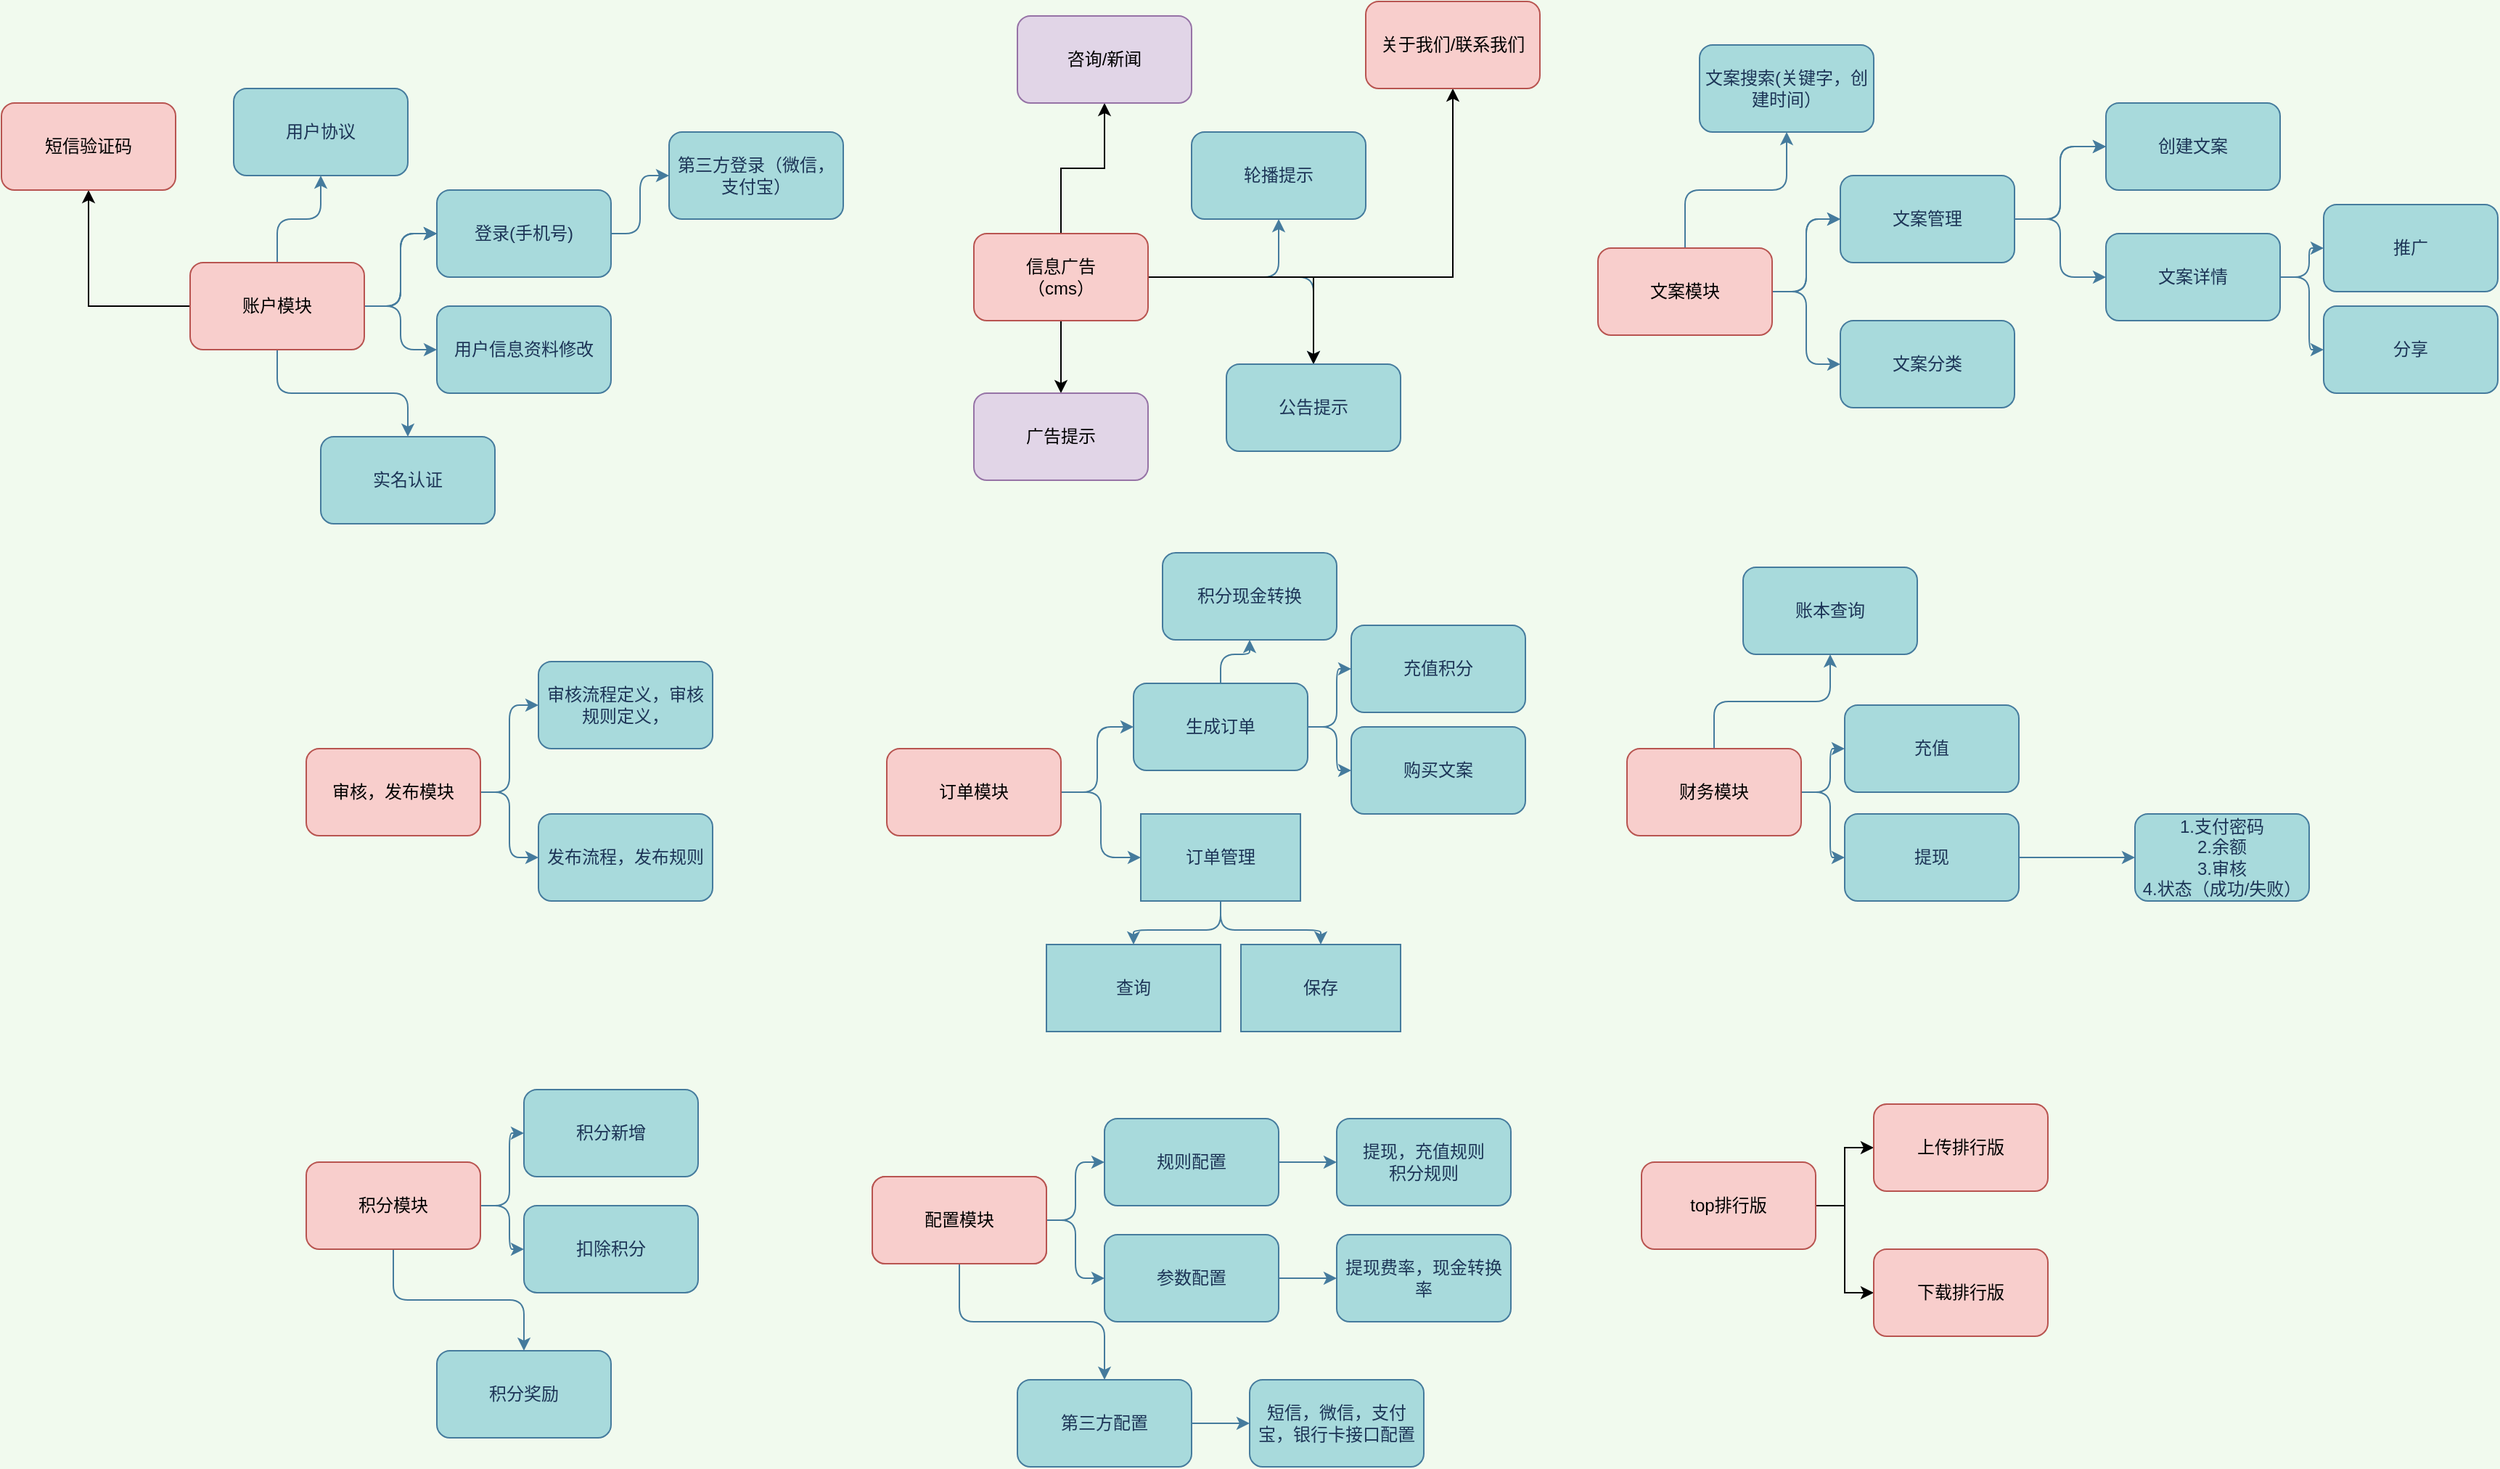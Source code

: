 <mxfile version="14.5.0" type="github" pages="2">
  <diagram id="FW4lII9sdUF_YkFN8aO7" name="Page-1">
    <mxGraphModel dx="2866" dy="1137" grid="1" gridSize="10" guides="1" tooltips="1" connect="1" arrows="1" fold="1" page="1" pageScale="1" pageWidth="827" pageHeight="1169" background="#F1FAEE" math="0" shadow="0">
      <root>
        <mxCell id="0" />
        <mxCell id="1" parent="0" />
        <mxCell id="DHZrgceb-NQtT_5Yl5VS-36" value="" style="edgeStyle=orthogonalEdgeStyle;curved=0;rounded=1;sketch=0;orthogonalLoop=1;jettySize=auto;html=1;strokeColor=#457B9D;fillColor=#A8DADC;fontColor=#1D3557;" parent="1" source="DHZrgceb-NQtT_5Yl5VS-2" target="DHZrgceb-NQtT_5Yl5VS-35" edge="1">
          <mxGeometry relative="1" as="geometry" />
        </mxCell>
        <mxCell id="DHZrgceb-NQtT_5Yl5VS-37" value="" style="edgeStyle=orthogonalEdgeStyle;curved=0;rounded=1;sketch=0;orthogonalLoop=1;jettySize=auto;html=1;strokeColor=#457B9D;fillColor=#A8DADC;fontColor=#1D3557;" parent="1" source="DHZrgceb-NQtT_5Yl5VS-2" target="DHZrgceb-NQtT_5Yl5VS-35" edge="1">
          <mxGeometry relative="1" as="geometry" />
        </mxCell>
        <mxCell id="DHZrgceb-NQtT_5Yl5VS-38" value="" style="edgeStyle=orthogonalEdgeStyle;curved=0;rounded=1;sketch=0;orthogonalLoop=1;jettySize=auto;html=1;strokeColor=#457B9D;fillColor=#A8DADC;fontColor=#1D3557;" parent="1" source="DHZrgceb-NQtT_5Yl5VS-2" target="DHZrgceb-NQtT_5Yl5VS-35" edge="1">
          <mxGeometry relative="1" as="geometry" />
        </mxCell>
        <mxCell id="DHZrgceb-NQtT_5Yl5VS-40" value="" style="edgeStyle=orthogonalEdgeStyle;curved=0;rounded=1;sketch=0;orthogonalLoop=1;jettySize=auto;html=1;strokeColor=#457B9D;fillColor=#A8DADC;fontColor=#1D3557;" parent="1" source="DHZrgceb-NQtT_5Yl5VS-2" target="DHZrgceb-NQtT_5Yl5VS-39" edge="1">
          <mxGeometry relative="1" as="geometry" />
        </mxCell>
        <mxCell id="DHZrgceb-NQtT_5Yl5VS-42" value="" style="edgeStyle=orthogonalEdgeStyle;curved=0;rounded=1;sketch=0;orthogonalLoop=1;jettySize=auto;html=1;strokeColor=#457B9D;fillColor=#A8DADC;fontColor=#1D3557;" parent="1" source="DHZrgceb-NQtT_5Yl5VS-2" target="DHZrgceb-NQtT_5Yl5VS-41" edge="1">
          <mxGeometry relative="1" as="geometry" />
        </mxCell>
        <mxCell id="DHZrgceb-NQtT_5Yl5VS-46" value="" style="edgeStyle=orthogonalEdgeStyle;curved=0;rounded=1;sketch=0;orthogonalLoop=1;jettySize=auto;html=1;strokeColor=#457B9D;fillColor=#A8DADC;fontColor=#1D3557;" parent="1" source="DHZrgceb-NQtT_5Yl5VS-2" target="DHZrgceb-NQtT_5Yl5VS-45" edge="1">
          <mxGeometry relative="1" as="geometry" />
        </mxCell>
        <mxCell id="luDwCO3xrFUlLOoYP7df-9" value="" style="edgeStyle=orthogonalEdgeStyle;rounded=0;orthogonalLoop=1;jettySize=auto;html=1;" edge="1" parent="1" source="DHZrgceb-NQtT_5Yl5VS-2" target="luDwCO3xrFUlLOoYP7df-8">
          <mxGeometry relative="1" as="geometry" />
        </mxCell>
        <mxCell id="DHZrgceb-NQtT_5Yl5VS-2" value="账户模块" style="rounded=1;whiteSpace=wrap;html=1;sketch=0;strokeColor=#b85450;fillColor=#f8cecc;" parent="1" vertex="1">
          <mxGeometry x="-310" y="250" width="120" height="60" as="geometry" />
        </mxCell>
        <mxCell id="DHZrgceb-NQtT_5Yl5VS-50" value="" style="edgeStyle=orthogonalEdgeStyle;curved=0;rounded=1;sketch=0;orthogonalLoop=1;jettySize=auto;html=1;strokeColor=#457B9D;fillColor=#A8DADC;fontColor=#1D3557;" parent="1" source="DHZrgceb-NQtT_5Yl5VS-3" target="DHZrgceb-NQtT_5Yl5VS-49" edge="1">
          <mxGeometry relative="1" as="geometry" />
        </mxCell>
        <mxCell id="DHZrgceb-NQtT_5Yl5VS-52" value="" style="edgeStyle=orthogonalEdgeStyle;curved=0;rounded=1;sketch=0;orthogonalLoop=1;jettySize=auto;html=1;strokeColor=#457B9D;fillColor=#A8DADC;fontColor=#1D3557;" parent="1" source="DHZrgceb-NQtT_5Yl5VS-3" target="DHZrgceb-NQtT_5Yl5VS-51" edge="1">
          <mxGeometry relative="1" as="geometry" />
        </mxCell>
        <mxCell id="luDwCO3xrFUlLOoYP7df-10" value="" style="edgeStyle=orthogonalEdgeStyle;rounded=0;orthogonalLoop=1;jettySize=auto;html=1;" edge="1" parent="1" source="DHZrgceb-NQtT_5Yl5VS-3" target="DHZrgceb-NQtT_5Yl5VS-51">
          <mxGeometry relative="1" as="geometry" />
        </mxCell>
        <mxCell id="luDwCO3xrFUlLOoYP7df-12" value="" style="edgeStyle=orthogonalEdgeStyle;rounded=0;orthogonalLoop=1;jettySize=auto;html=1;" edge="1" parent="1" source="DHZrgceb-NQtT_5Yl5VS-3" target="luDwCO3xrFUlLOoYP7df-11">
          <mxGeometry relative="1" as="geometry" />
        </mxCell>
        <mxCell id="luDwCO3xrFUlLOoYP7df-14" value="" style="edgeStyle=orthogonalEdgeStyle;rounded=0;orthogonalLoop=1;jettySize=auto;html=1;" edge="1" parent="1" source="DHZrgceb-NQtT_5Yl5VS-3" target="luDwCO3xrFUlLOoYP7df-13">
          <mxGeometry relative="1" as="geometry" />
        </mxCell>
        <mxCell id="luDwCO3xrFUlLOoYP7df-16" value="" style="edgeStyle=orthogonalEdgeStyle;rounded=0;orthogonalLoop=1;jettySize=auto;html=1;" edge="1" parent="1" source="DHZrgceb-NQtT_5Yl5VS-3" target="luDwCO3xrFUlLOoYP7df-15">
          <mxGeometry relative="1" as="geometry" />
        </mxCell>
        <mxCell id="DHZrgceb-NQtT_5Yl5VS-3" value="信息广告&lt;br&gt;（cms）&lt;br&gt;" style="whiteSpace=wrap;html=1;rounded=1;strokeColor=#b85450;fillColor=#f8cecc;sketch=0;" parent="1" vertex="1">
          <mxGeometry x="230" y="230" width="120" height="60" as="geometry" />
        </mxCell>
        <mxCell id="DHZrgceb-NQtT_5Yl5VS-32" value="" style="edgeStyle=orthogonalEdgeStyle;curved=0;rounded=1;sketch=0;orthogonalLoop=1;jettySize=auto;html=1;strokeColor=#457B9D;fillColor=#A8DADC;fontColor=#1D3557;" parent="1" source="DHZrgceb-NQtT_5Yl5VS-5" target="DHZrgceb-NQtT_5Yl5VS-31" edge="1">
          <mxGeometry relative="1" as="geometry" />
        </mxCell>
        <mxCell id="DHZrgceb-NQtT_5Yl5VS-34" value="" style="edgeStyle=orthogonalEdgeStyle;curved=0;rounded=1;sketch=0;orthogonalLoop=1;jettySize=auto;html=1;strokeColor=#457B9D;fillColor=#A8DADC;fontColor=#1D3557;" parent="1" source="DHZrgceb-NQtT_5Yl5VS-5" target="DHZrgceb-NQtT_5Yl5VS-33" edge="1">
          <mxGeometry relative="1" as="geometry" />
        </mxCell>
        <mxCell id="DHZrgceb-NQtT_5Yl5VS-5" value="审核，发布模块" style="whiteSpace=wrap;html=1;rounded=1;strokeColor=#b85450;fillColor=#f8cecc;sketch=0;" parent="1" vertex="1">
          <mxGeometry x="-230" y="585" width="120" height="60" as="geometry" />
        </mxCell>
        <mxCell id="DHZrgceb-NQtT_5Yl5VS-82" value="" style="edgeStyle=orthogonalEdgeStyle;curved=0;rounded=1;sketch=0;orthogonalLoop=1;jettySize=auto;html=1;strokeColor=#457B9D;fillColor=#A8DADC;fontColor=#1D3557;" parent="1" source="DHZrgceb-NQtT_5Yl5VS-7" target="DHZrgceb-NQtT_5Yl5VS-81" edge="1">
          <mxGeometry relative="1" as="geometry" />
        </mxCell>
        <mxCell id="DHZrgceb-NQtT_5Yl5VS-84" value="" style="edgeStyle=orthogonalEdgeStyle;curved=0;rounded=1;sketch=0;orthogonalLoop=1;jettySize=auto;html=1;strokeColor=#457B9D;fillColor=#A8DADC;fontColor=#1D3557;" parent="1" source="DHZrgceb-NQtT_5Yl5VS-7" target="DHZrgceb-NQtT_5Yl5VS-83" edge="1">
          <mxGeometry relative="1" as="geometry" />
        </mxCell>
        <mxCell id="DHZrgceb-NQtT_5Yl5VS-86" value="" style="edgeStyle=orthogonalEdgeStyle;curved=0;rounded=1;sketch=0;orthogonalLoop=1;jettySize=auto;html=1;strokeColor=#457B9D;fillColor=#A8DADC;fontColor=#1D3557;" parent="1" source="DHZrgceb-NQtT_5Yl5VS-7" target="DHZrgceb-NQtT_5Yl5VS-85" edge="1">
          <mxGeometry relative="1" as="geometry" />
        </mxCell>
        <mxCell id="DHZrgceb-NQtT_5Yl5VS-7" value="财务模块" style="whiteSpace=wrap;html=1;rounded=1;strokeColor=#b85450;fillColor=#f8cecc;sketch=0;" parent="1" vertex="1">
          <mxGeometry x="680" y="585" width="120" height="60" as="geometry" />
        </mxCell>
        <mxCell id="DHZrgceb-NQtT_5Yl5VS-54" value="" style="edgeStyle=orthogonalEdgeStyle;curved=0;rounded=1;sketch=0;orthogonalLoop=1;jettySize=auto;html=1;strokeColor=#457B9D;fillColor=#A8DADC;fontColor=#1D3557;" parent="1" source="DHZrgceb-NQtT_5Yl5VS-9" target="DHZrgceb-NQtT_5Yl5VS-53" edge="1">
          <mxGeometry relative="1" as="geometry" />
        </mxCell>
        <mxCell id="DHZrgceb-NQtT_5Yl5VS-74" value="" style="edgeStyle=orthogonalEdgeStyle;curved=0;rounded=1;sketch=0;orthogonalLoop=1;jettySize=auto;html=1;strokeColor=#457B9D;fillColor=#A8DADC;fontColor=#1D3557;entryX=0;entryY=0.5;entryDx=0;entryDy=0;" parent="1" source="DHZrgceb-NQtT_5Yl5VS-9" target="DHZrgceb-NQtT_5Yl5VS-75" edge="1">
          <mxGeometry relative="1" as="geometry">
            <mxPoint x="340" y="675" as="targetPoint" />
          </mxGeometry>
        </mxCell>
        <mxCell id="DHZrgceb-NQtT_5Yl5VS-9" value="订单模块" style="whiteSpace=wrap;html=1;rounded=1;strokeColor=#b85450;fillColor=#f8cecc;sketch=0;" parent="1" vertex="1">
          <mxGeometry x="170" y="585" width="120" height="60" as="geometry" />
        </mxCell>
        <mxCell id="DHZrgceb-NQtT_5Yl5VS-56" value="" style="edgeStyle=orthogonalEdgeStyle;curved=0;rounded=1;sketch=0;orthogonalLoop=1;jettySize=auto;html=1;strokeColor=#457B9D;fillColor=#A8DADC;fontColor=#1D3557;" parent="1" source="DHZrgceb-NQtT_5Yl5VS-11" target="DHZrgceb-NQtT_5Yl5VS-55" edge="1">
          <mxGeometry relative="1" as="geometry" />
        </mxCell>
        <mxCell id="DHZrgceb-NQtT_5Yl5VS-57" value="" style="edgeStyle=orthogonalEdgeStyle;curved=0;rounded=1;sketch=0;orthogonalLoop=1;jettySize=auto;html=1;strokeColor=#457B9D;fillColor=#A8DADC;fontColor=#1D3557;" parent="1" source="DHZrgceb-NQtT_5Yl5VS-11" target="DHZrgceb-NQtT_5Yl5VS-55" edge="1">
          <mxGeometry relative="1" as="geometry" />
        </mxCell>
        <mxCell id="DHZrgceb-NQtT_5Yl5VS-59" value="" style="edgeStyle=orthogonalEdgeStyle;curved=0;rounded=1;sketch=0;orthogonalLoop=1;jettySize=auto;html=1;strokeColor=#457B9D;fillColor=#A8DADC;fontColor=#1D3557;" parent="1" source="DHZrgceb-NQtT_5Yl5VS-11" target="DHZrgceb-NQtT_5Yl5VS-58" edge="1">
          <mxGeometry relative="1" as="geometry" />
        </mxCell>
        <mxCell id="DHZrgceb-NQtT_5Yl5VS-61" value="" style="edgeStyle=orthogonalEdgeStyle;curved=0;rounded=1;sketch=0;orthogonalLoop=1;jettySize=auto;html=1;strokeColor=#457B9D;fillColor=#A8DADC;fontColor=#1D3557;" parent="1" source="DHZrgceb-NQtT_5Yl5VS-11" target="DHZrgceb-NQtT_5Yl5VS-60" edge="1">
          <mxGeometry relative="1" as="geometry" />
        </mxCell>
        <mxCell id="DHZrgceb-NQtT_5Yl5VS-11" value="文案模块" style="whiteSpace=wrap;html=1;rounded=1;strokeColor=#b85450;fillColor=#f8cecc;sketch=0;" parent="1" vertex="1">
          <mxGeometry x="660" y="240" width="120" height="60" as="geometry" />
        </mxCell>
        <mxCell id="DHZrgceb-NQtT_5Yl5VS-90" value="" style="edgeStyle=orthogonalEdgeStyle;curved=0;rounded=1;sketch=0;orthogonalLoop=1;jettySize=auto;html=1;strokeColor=#457B9D;fillColor=#A8DADC;fontColor=#1D3557;" parent="1" source="DHZrgceb-NQtT_5Yl5VS-13" target="DHZrgceb-NQtT_5Yl5VS-89" edge="1">
          <mxGeometry relative="1" as="geometry" />
        </mxCell>
        <mxCell id="DHZrgceb-NQtT_5Yl5VS-92" value="" style="edgeStyle=orthogonalEdgeStyle;curved=0;rounded=1;sketch=0;orthogonalLoop=1;jettySize=auto;html=1;strokeColor=#457B9D;fillColor=#A8DADC;fontColor=#1D3557;" parent="1" source="DHZrgceb-NQtT_5Yl5VS-13" target="DHZrgceb-NQtT_5Yl5VS-91" edge="1">
          <mxGeometry relative="1" as="geometry" />
        </mxCell>
        <mxCell id="DHZrgceb-NQtT_5Yl5VS-94" value="" style="edgeStyle=orthogonalEdgeStyle;curved=0;rounded=1;sketch=0;orthogonalLoop=1;jettySize=auto;html=1;strokeColor=#457B9D;fillColor=#A8DADC;fontColor=#1D3557;" parent="1" source="DHZrgceb-NQtT_5Yl5VS-13" target="DHZrgceb-NQtT_5Yl5VS-93" edge="1">
          <mxGeometry relative="1" as="geometry" />
        </mxCell>
        <mxCell id="DHZrgceb-NQtT_5Yl5VS-13" value="积分模块" style="whiteSpace=wrap;html=1;rounded=1;strokeColor=#b85450;fillColor=#f8cecc;sketch=0;" parent="1" vertex="1">
          <mxGeometry x="-230" y="870" width="120" height="60" as="geometry" />
        </mxCell>
        <mxCell id="DHZrgceb-NQtT_5Yl5VS-31" value="审核流程定义，审核规则定义，" style="whiteSpace=wrap;html=1;rounded=1;fontColor=#1D3557;strokeColor=#457B9D;fillColor=#A8DADC;sketch=0;" parent="1" vertex="1">
          <mxGeometry x="-70" y="525" width="120" height="60" as="geometry" />
        </mxCell>
        <mxCell id="DHZrgceb-NQtT_5Yl5VS-33" value="发布流程，发布规则" style="whiteSpace=wrap;html=1;rounded=1;fontColor=#1D3557;strokeColor=#457B9D;fillColor=#A8DADC;sketch=0;" parent="1" vertex="1">
          <mxGeometry x="-70" y="630" width="120" height="60" as="geometry" />
        </mxCell>
        <mxCell id="DHZrgceb-NQtT_5Yl5VS-44" value="" style="edgeStyle=orthogonalEdgeStyle;curved=0;rounded=1;sketch=0;orthogonalLoop=1;jettySize=auto;html=1;strokeColor=#457B9D;fillColor=#A8DADC;fontColor=#1D3557;" parent="1" source="DHZrgceb-NQtT_5Yl5VS-35" target="DHZrgceb-NQtT_5Yl5VS-43" edge="1">
          <mxGeometry relative="1" as="geometry" />
        </mxCell>
        <mxCell id="DHZrgceb-NQtT_5Yl5VS-35" value="登录(手机号)" style="whiteSpace=wrap;html=1;rounded=1;fontColor=#1D3557;strokeColor=#457B9D;fillColor=#A8DADC;sketch=0;" parent="1" vertex="1">
          <mxGeometry x="-140" y="200" width="120" height="60" as="geometry" />
        </mxCell>
        <mxCell id="DHZrgceb-NQtT_5Yl5VS-39" value="用户信息资料修改" style="rounded=1;whiteSpace=wrap;html=1;sketch=0;strokeColor=#457B9D;fillColor=#A8DADC;fontColor=#1D3557;" parent="1" vertex="1">
          <mxGeometry x="-140" y="280" width="120" height="60" as="geometry" />
        </mxCell>
        <mxCell id="DHZrgceb-NQtT_5Yl5VS-41" value="实名认证" style="rounded=1;whiteSpace=wrap;html=1;sketch=0;strokeColor=#457B9D;fillColor=#A8DADC;fontColor=#1D3557;" parent="1" vertex="1">
          <mxGeometry x="-220" y="370" width="120" height="60" as="geometry" />
        </mxCell>
        <mxCell id="DHZrgceb-NQtT_5Yl5VS-43" value="第三方登录（微信，支付宝）" style="whiteSpace=wrap;html=1;rounded=1;fontColor=#1D3557;strokeColor=#457B9D;fillColor=#A8DADC;sketch=0;" parent="1" vertex="1">
          <mxGeometry x="20" y="160" width="120" height="60" as="geometry" />
        </mxCell>
        <mxCell id="DHZrgceb-NQtT_5Yl5VS-45" value="用户协议" style="rounded=1;whiteSpace=wrap;html=1;sketch=0;strokeColor=#457B9D;fillColor=#A8DADC;fontColor=#1D3557;" parent="1" vertex="1">
          <mxGeometry x="-280" y="130" width="120" height="60" as="geometry" />
        </mxCell>
        <mxCell id="DHZrgceb-NQtT_5Yl5VS-49" value="轮播提示" style="whiteSpace=wrap;html=1;rounded=1;fontColor=#1D3557;strokeColor=#457B9D;fillColor=#A8DADC;sketch=0;" parent="1" vertex="1">
          <mxGeometry x="380" y="160" width="120" height="60" as="geometry" />
        </mxCell>
        <mxCell id="DHZrgceb-NQtT_5Yl5VS-51" value="公告提示" style="whiteSpace=wrap;html=1;rounded=1;fontColor=#1D3557;strokeColor=#457B9D;sketch=0;fillColor=#A8DADC;" parent="1" vertex="1">
          <mxGeometry x="404" y="320" width="120" height="60" as="geometry" />
        </mxCell>
        <mxCell id="DHZrgceb-NQtT_5Yl5VS-68" value="" style="edgeStyle=orthogonalEdgeStyle;curved=0;rounded=1;sketch=0;orthogonalLoop=1;jettySize=auto;html=1;strokeColor=#457B9D;fillColor=#A8DADC;fontColor=#1D3557;" parent="1" source="DHZrgceb-NQtT_5Yl5VS-53" target="DHZrgceb-NQtT_5Yl5VS-67" edge="1">
          <mxGeometry relative="1" as="geometry" />
        </mxCell>
        <mxCell id="DHZrgceb-NQtT_5Yl5VS-70" value="" style="edgeStyle=orthogonalEdgeStyle;curved=0;rounded=1;sketch=0;orthogonalLoop=1;jettySize=auto;html=1;strokeColor=#457B9D;fillColor=#A8DADC;fontColor=#1D3557;" parent="1" source="DHZrgceb-NQtT_5Yl5VS-53" target="DHZrgceb-NQtT_5Yl5VS-69" edge="1">
          <mxGeometry relative="1" as="geometry" />
        </mxCell>
        <mxCell id="DHZrgceb-NQtT_5Yl5VS-72" value="" style="edgeStyle=orthogonalEdgeStyle;curved=0;rounded=1;sketch=0;orthogonalLoop=1;jettySize=auto;html=1;strokeColor=#457B9D;fillColor=#A8DADC;fontColor=#1D3557;" parent="1" source="DHZrgceb-NQtT_5Yl5VS-53" target="DHZrgceb-NQtT_5Yl5VS-71" edge="1">
          <mxGeometry relative="1" as="geometry" />
        </mxCell>
        <mxCell id="DHZrgceb-NQtT_5Yl5VS-53" value="生成订单" style="whiteSpace=wrap;html=1;rounded=1;fontColor=#1D3557;strokeColor=#457B9D;fillColor=#A8DADC;sketch=0;" parent="1" vertex="1">
          <mxGeometry x="340" y="540" width="120" height="60" as="geometry" />
        </mxCell>
        <mxCell id="DHZrgceb-NQtT_5Yl5VS-63" value="" style="edgeStyle=orthogonalEdgeStyle;curved=0;rounded=1;sketch=0;orthogonalLoop=1;jettySize=auto;html=1;strokeColor=#457B9D;fillColor=#A8DADC;fontColor=#1D3557;" parent="1" source="DHZrgceb-NQtT_5Yl5VS-55" target="DHZrgceb-NQtT_5Yl5VS-62" edge="1">
          <mxGeometry relative="1" as="geometry" />
        </mxCell>
        <mxCell id="DHZrgceb-NQtT_5Yl5VS-64" value="" style="edgeStyle=orthogonalEdgeStyle;curved=0;rounded=1;sketch=0;orthogonalLoop=1;jettySize=auto;html=1;strokeColor=#457B9D;fillColor=#A8DADC;fontColor=#1D3557;" parent="1" source="DHZrgceb-NQtT_5Yl5VS-55" target="DHZrgceb-NQtT_5Yl5VS-62" edge="1">
          <mxGeometry relative="1" as="geometry" />
        </mxCell>
        <mxCell id="DHZrgceb-NQtT_5Yl5VS-66" value="" style="edgeStyle=orthogonalEdgeStyle;curved=0;rounded=1;sketch=0;orthogonalLoop=1;jettySize=auto;html=1;strokeColor=#457B9D;fillColor=#A8DADC;fontColor=#1D3557;" parent="1" source="DHZrgceb-NQtT_5Yl5VS-55" target="DHZrgceb-NQtT_5Yl5VS-65" edge="1">
          <mxGeometry relative="1" as="geometry" />
        </mxCell>
        <mxCell id="DHZrgceb-NQtT_5Yl5VS-55" value="文案管理" style="whiteSpace=wrap;html=1;rounded=1;fontColor=#1D3557;strokeColor=#457B9D;fillColor=#A8DADC;sketch=0;" parent="1" vertex="1">
          <mxGeometry x="827" y="190" width="120" height="60" as="geometry" />
        </mxCell>
        <mxCell id="DHZrgceb-NQtT_5Yl5VS-58" value="文案分类" style="whiteSpace=wrap;html=1;rounded=1;fontColor=#1D3557;strokeColor=#457B9D;fillColor=#A8DADC;sketch=0;" parent="1" vertex="1">
          <mxGeometry x="827" y="290" width="120" height="60" as="geometry" />
        </mxCell>
        <mxCell id="DHZrgceb-NQtT_5Yl5VS-60" value="文案搜索(关键字，创建时间）" style="whiteSpace=wrap;html=1;rounded=1;fontColor=#1D3557;strokeColor=#457B9D;fillColor=#A8DADC;sketch=0;" parent="1" vertex="1">
          <mxGeometry x="730" y="100" width="120" height="60" as="geometry" />
        </mxCell>
        <mxCell id="DHZrgceb-NQtT_5Yl5VS-62" value="创建文案" style="whiteSpace=wrap;html=1;rounded=1;fontColor=#1D3557;strokeColor=#457B9D;fillColor=#A8DADC;sketch=0;" parent="1" vertex="1">
          <mxGeometry x="1010" y="140" width="120" height="60" as="geometry" />
        </mxCell>
        <mxCell id="DHZrgceb-NQtT_5Yl5VS-115" value="" style="edgeStyle=orthogonalEdgeStyle;curved=0;rounded=1;sketch=0;orthogonalLoop=1;jettySize=auto;html=1;strokeColor=#457B9D;fillColor=#A8DADC;fontColor=#1D3557;" parent="1" source="DHZrgceb-NQtT_5Yl5VS-65" target="DHZrgceb-NQtT_5Yl5VS-114" edge="1">
          <mxGeometry relative="1" as="geometry" />
        </mxCell>
        <mxCell id="DHZrgceb-NQtT_5Yl5VS-117" value="" style="edgeStyle=orthogonalEdgeStyle;curved=0;rounded=1;sketch=0;orthogonalLoop=1;jettySize=auto;html=1;strokeColor=#457B9D;fillColor=#A8DADC;fontColor=#1D3557;" parent="1" source="DHZrgceb-NQtT_5Yl5VS-65" target="DHZrgceb-NQtT_5Yl5VS-116" edge="1">
          <mxGeometry relative="1" as="geometry" />
        </mxCell>
        <mxCell id="DHZrgceb-NQtT_5Yl5VS-65" value="文案详情" style="whiteSpace=wrap;html=1;rounded=1;fontColor=#1D3557;strokeColor=#457B9D;fillColor=#A8DADC;sketch=0;" parent="1" vertex="1">
          <mxGeometry x="1010" y="230" width="120" height="60" as="geometry" />
        </mxCell>
        <mxCell id="DHZrgceb-NQtT_5Yl5VS-67" value="充值积分" style="whiteSpace=wrap;html=1;rounded=1;fontColor=#1D3557;strokeColor=#457B9D;fillColor=#A8DADC;sketch=0;" parent="1" vertex="1">
          <mxGeometry x="490" y="500" width="120" height="60" as="geometry" />
        </mxCell>
        <mxCell id="DHZrgceb-NQtT_5Yl5VS-69" value="购买文案" style="whiteSpace=wrap;html=1;rounded=1;fontColor=#1D3557;strokeColor=#457B9D;fillColor=#A8DADC;sketch=0;" parent="1" vertex="1">
          <mxGeometry x="490" y="570" width="120" height="60" as="geometry" />
        </mxCell>
        <mxCell id="DHZrgceb-NQtT_5Yl5VS-71" value="积分现金转换" style="whiteSpace=wrap;html=1;rounded=1;fontColor=#1D3557;strokeColor=#457B9D;fillColor=#A8DADC;sketch=0;" parent="1" vertex="1">
          <mxGeometry x="360" y="450" width="120" height="60" as="geometry" />
        </mxCell>
        <mxCell id="DHZrgceb-NQtT_5Yl5VS-78" value="" style="edgeStyle=orthogonalEdgeStyle;curved=0;rounded=1;sketch=0;orthogonalLoop=1;jettySize=auto;html=1;strokeColor=#457B9D;fillColor=#A8DADC;fontColor=#1D3557;" parent="1" source="DHZrgceb-NQtT_5Yl5VS-75" target="DHZrgceb-NQtT_5Yl5VS-77" edge="1">
          <mxGeometry relative="1" as="geometry" />
        </mxCell>
        <mxCell id="DHZrgceb-NQtT_5Yl5VS-80" value="" style="edgeStyle=orthogonalEdgeStyle;curved=0;rounded=1;sketch=0;orthogonalLoop=1;jettySize=auto;html=1;strokeColor=#457B9D;fillColor=#A8DADC;fontColor=#1D3557;" parent="1" source="DHZrgceb-NQtT_5Yl5VS-75" target="DHZrgceb-NQtT_5Yl5VS-79" edge="1">
          <mxGeometry relative="1" as="geometry" />
        </mxCell>
        <mxCell id="DHZrgceb-NQtT_5Yl5VS-75" value="订单管理" style="rounded=0;whiteSpace=wrap;html=1;sketch=0;strokeColor=#457B9D;fillColor=#A8DADC;fontColor=#1D3557;" parent="1" vertex="1">
          <mxGeometry x="345" y="630" width="110" height="60" as="geometry" />
        </mxCell>
        <mxCell id="DHZrgceb-NQtT_5Yl5VS-77" value="查询" style="whiteSpace=wrap;html=1;rounded=0;fontColor=#1D3557;strokeColor=#457B9D;fillColor=#A8DADC;sketch=0;" parent="1" vertex="1">
          <mxGeometry x="280" y="720" width="120" height="60" as="geometry" />
        </mxCell>
        <mxCell id="DHZrgceb-NQtT_5Yl5VS-79" value="保存" style="rounded=0;whiteSpace=wrap;html=1;sketch=0;strokeColor=#457B9D;fillColor=#A8DADC;fontColor=#1D3557;" parent="1" vertex="1">
          <mxGeometry x="414" y="720" width="110" height="60" as="geometry" />
        </mxCell>
        <mxCell id="DHZrgceb-NQtT_5Yl5VS-81" value="充值" style="whiteSpace=wrap;html=1;rounded=1;strokeColor=#457B9D;fillColor=#A8DADC;sketch=0;fontColor=#1D3557;" parent="1" vertex="1">
          <mxGeometry x="830" y="555" width="120" height="60" as="geometry" />
        </mxCell>
        <mxCell id="DHZrgceb-NQtT_5Yl5VS-88" value="" style="edgeStyle=orthogonalEdgeStyle;curved=0;rounded=1;sketch=0;orthogonalLoop=1;jettySize=auto;html=1;strokeColor=#457B9D;fillColor=#A8DADC;fontColor=#1D3557;" parent="1" source="DHZrgceb-NQtT_5Yl5VS-83" target="DHZrgceb-NQtT_5Yl5VS-87" edge="1">
          <mxGeometry relative="1" as="geometry" />
        </mxCell>
        <mxCell id="DHZrgceb-NQtT_5Yl5VS-83" value="提现" style="whiteSpace=wrap;html=1;rounded=1;strokeColor=#457B9D;fillColor=#A8DADC;sketch=0;fontColor=#1D3557;" parent="1" vertex="1">
          <mxGeometry x="830" y="630" width="120" height="60" as="geometry" />
        </mxCell>
        <mxCell id="DHZrgceb-NQtT_5Yl5VS-85" value="账本查询" style="whiteSpace=wrap;html=1;rounded=1;strokeColor=#457B9D;fillColor=#A8DADC;sketch=0;fontColor=#1D3557;" parent="1" vertex="1">
          <mxGeometry x="760" y="460" width="120" height="60" as="geometry" />
        </mxCell>
        <mxCell id="DHZrgceb-NQtT_5Yl5VS-87" value="1.支付密码&lt;br&gt;2.余额&lt;br&gt;3.审核&lt;br&gt;4.状态（成功/失败）" style="whiteSpace=wrap;html=1;rounded=1;fontColor=#1D3557;strokeColor=#457B9D;fillColor=#A8DADC;sketch=0;" parent="1" vertex="1">
          <mxGeometry x="1030" y="630" width="120" height="60" as="geometry" />
        </mxCell>
        <mxCell id="DHZrgceb-NQtT_5Yl5VS-89" value="积分新增" style="whiteSpace=wrap;html=1;rounded=1;fontColor=#1D3557;strokeColor=#457B9D;fillColor=#A8DADC;sketch=0;" parent="1" vertex="1">
          <mxGeometry x="-80" y="820" width="120" height="60" as="geometry" />
        </mxCell>
        <mxCell id="DHZrgceb-NQtT_5Yl5VS-91" value="扣除积分" style="whiteSpace=wrap;html=1;rounded=1;fontColor=#1D3557;strokeColor=#457B9D;fillColor=#A8DADC;sketch=0;" parent="1" vertex="1">
          <mxGeometry x="-80" y="900" width="120" height="60" as="geometry" />
        </mxCell>
        <mxCell id="DHZrgceb-NQtT_5Yl5VS-93" value="积分奖励" style="whiteSpace=wrap;html=1;rounded=1;fontColor=#1D3557;strokeColor=#457B9D;fillColor=#A8DADC;sketch=0;" parent="1" vertex="1">
          <mxGeometry x="-140" y="1000" width="120" height="60" as="geometry" />
        </mxCell>
        <mxCell id="DHZrgceb-NQtT_5Yl5VS-103" value="" style="edgeStyle=orthogonalEdgeStyle;curved=0;rounded=1;sketch=0;orthogonalLoop=1;jettySize=auto;html=1;strokeColor=#457B9D;fillColor=#A8DADC;fontColor=#1D3557;" parent="1" source="DHZrgceb-NQtT_5Yl5VS-95" target="DHZrgceb-NQtT_5Yl5VS-102" edge="1">
          <mxGeometry relative="1" as="geometry" />
        </mxCell>
        <mxCell id="DHZrgceb-NQtT_5Yl5VS-105" value="" style="edgeStyle=orthogonalEdgeStyle;curved=0;rounded=1;sketch=0;orthogonalLoop=1;jettySize=auto;html=1;strokeColor=#457B9D;fillColor=#A8DADC;fontColor=#1D3557;" parent="1" source="DHZrgceb-NQtT_5Yl5VS-95" target="DHZrgceb-NQtT_5Yl5VS-104" edge="1">
          <mxGeometry relative="1" as="geometry" />
        </mxCell>
        <mxCell id="DHZrgceb-NQtT_5Yl5VS-107" value="" style="edgeStyle=orthogonalEdgeStyle;curved=0;rounded=1;sketch=0;orthogonalLoop=1;jettySize=auto;html=1;strokeColor=#457B9D;fillColor=#A8DADC;fontColor=#1D3557;" parent="1" source="DHZrgceb-NQtT_5Yl5VS-95" target="DHZrgceb-NQtT_5Yl5VS-106" edge="1">
          <mxGeometry relative="1" as="geometry" />
        </mxCell>
        <mxCell id="DHZrgceb-NQtT_5Yl5VS-95" value="配置模块" style="rounded=1;whiteSpace=wrap;html=1;sketch=0;strokeColor=#b85450;fillColor=#f8cecc;" parent="1" vertex="1">
          <mxGeometry x="160" y="880" width="120" height="60" as="geometry" />
        </mxCell>
        <mxCell id="DHZrgceb-NQtT_5Yl5VS-109" value="" style="edgeStyle=orthogonalEdgeStyle;curved=0;rounded=1;sketch=0;orthogonalLoop=1;jettySize=auto;html=1;strokeColor=#457B9D;fillColor=#A8DADC;fontColor=#1D3557;" parent="1" source="DHZrgceb-NQtT_5Yl5VS-102" target="DHZrgceb-NQtT_5Yl5VS-108" edge="1">
          <mxGeometry relative="1" as="geometry" />
        </mxCell>
        <mxCell id="DHZrgceb-NQtT_5Yl5VS-102" value="规则配置" style="whiteSpace=wrap;html=1;rounded=1;fontColor=#1D3557;strokeColor=#457B9D;fillColor=#A8DADC;sketch=0;" parent="1" vertex="1">
          <mxGeometry x="320" y="840" width="120" height="60" as="geometry" />
        </mxCell>
        <mxCell id="DHZrgceb-NQtT_5Yl5VS-111" value="" style="edgeStyle=orthogonalEdgeStyle;curved=0;rounded=1;sketch=0;orthogonalLoop=1;jettySize=auto;html=1;strokeColor=#457B9D;fillColor=#A8DADC;fontColor=#1D3557;" parent="1" source="DHZrgceb-NQtT_5Yl5VS-104" target="DHZrgceb-NQtT_5Yl5VS-110" edge="1">
          <mxGeometry relative="1" as="geometry" />
        </mxCell>
        <mxCell id="DHZrgceb-NQtT_5Yl5VS-104" value="参数配置" style="rounded=1;whiteSpace=wrap;html=1;sketch=0;strokeColor=#457B9D;fillColor=#A8DADC;fontColor=#1D3557;" parent="1" vertex="1">
          <mxGeometry x="320" y="920" width="120" height="60" as="geometry" />
        </mxCell>
        <mxCell id="DHZrgceb-NQtT_5Yl5VS-113" value="" style="edgeStyle=orthogonalEdgeStyle;curved=0;rounded=1;sketch=0;orthogonalLoop=1;jettySize=auto;html=1;strokeColor=#457B9D;fillColor=#A8DADC;fontColor=#1D3557;" parent="1" source="DHZrgceb-NQtT_5Yl5VS-106" target="DHZrgceb-NQtT_5Yl5VS-112" edge="1">
          <mxGeometry relative="1" as="geometry" />
        </mxCell>
        <mxCell id="DHZrgceb-NQtT_5Yl5VS-106" value="第三方配置" style="rounded=1;whiteSpace=wrap;html=1;sketch=0;strokeColor=#457B9D;fillColor=#A8DADC;fontColor=#1D3557;" parent="1" vertex="1">
          <mxGeometry x="260" y="1020" width="120" height="60" as="geometry" />
        </mxCell>
        <mxCell id="DHZrgceb-NQtT_5Yl5VS-108" value="提现，充值规则&lt;br&gt;积分规则" style="whiteSpace=wrap;html=1;rounded=1;fontColor=#1D3557;strokeColor=#457B9D;fillColor=#A8DADC;sketch=0;" parent="1" vertex="1">
          <mxGeometry x="480" y="840" width="120" height="60" as="geometry" />
        </mxCell>
        <mxCell id="DHZrgceb-NQtT_5Yl5VS-110" value="提现费率，现金转换率" style="whiteSpace=wrap;html=1;rounded=1;fontColor=#1D3557;strokeColor=#457B9D;fillColor=#A8DADC;sketch=0;" parent="1" vertex="1">
          <mxGeometry x="480" y="920" width="120" height="60" as="geometry" />
        </mxCell>
        <mxCell id="DHZrgceb-NQtT_5Yl5VS-112" value="短信，微信，支付宝，银行卡接口配置" style="whiteSpace=wrap;html=1;rounded=1;fontColor=#1D3557;strokeColor=#457B9D;fillColor=#A8DADC;sketch=0;" parent="1" vertex="1">
          <mxGeometry x="420" y="1020" width="120" height="60" as="geometry" />
        </mxCell>
        <mxCell id="DHZrgceb-NQtT_5Yl5VS-114" value="推广" style="whiteSpace=wrap;html=1;rounded=1;fontColor=#1D3557;strokeColor=#457B9D;fillColor=#A8DADC;sketch=0;" parent="1" vertex="1">
          <mxGeometry x="1160" y="210" width="120" height="60" as="geometry" />
        </mxCell>
        <mxCell id="DHZrgceb-NQtT_5Yl5VS-116" value="分享" style="whiteSpace=wrap;html=1;rounded=1;fontColor=#1D3557;strokeColor=#457B9D;fillColor=#A8DADC;sketch=0;" parent="1" vertex="1">
          <mxGeometry x="1160" y="280" width="120" height="60" as="geometry" />
        </mxCell>
        <mxCell id="luDwCO3xrFUlLOoYP7df-1" value="配置模块" style="rounded=1;whiteSpace=wrap;html=1;sketch=0;strokeColor=#b85450;fillColor=#f8cecc;" vertex="1" parent="1">
          <mxGeometry x="160" y="880" width="120" height="60" as="geometry" />
        </mxCell>
        <mxCell id="luDwCO3xrFUlLOoYP7df-4" value="" style="edgeStyle=orthogonalEdgeStyle;rounded=0;orthogonalLoop=1;jettySize=auto;html=1;" edge="1" parent="1" source="luDwCO3xrFUlLOoYP7df-2" target="luDwCO3xrFUlLOoYP7df-3">
          <mxGeometry relative="1" as="geometry" />
        </mxCell>
        <mxCell id="luDwCO3xrFUlLOoYP7df-6" value="" style="edgeStyle=orthogonalEdgeStyle;rounded=0;orthogonalLoop=1;jettySize=auto;html=1;" edge="1" parent="1" source="luDwCO3xrFUlLOoYP7df-2" target="luDwCO3xrFUlLOoYP7df-5">
          <mxGeometry relative="1" as="geometry" />
        </mxCell>
        <mxCell id="luDwCO3xrFUlLOoYP7df-2" value="top排行版" style="rounded=1;whiteSpace=wrap;html=1;fillColor=#f8cecc;strokeColor=#b85450;" vertex="1" parent="1">
          <mxGeometry x="690" y="870" width="120" height="60" as="geometry" />
        </mxCell>
        <mxCell id="luDwCO3xrFUlLOoYP7df-3" value="上传排行版" style="whiteSpace=wrap;html=1;rounded=1;strokeColor=#b85450;fillColor=#f8cecc;" vertex="1" parent="1">
          <mxGeometry x="850" y="830" width="120" height="60" as="geometry" />
        </mxCell>
        <mxCell id="luDwCO3xrFUlLOoYP7df-5" value="下载排行版" style="rounded=1;whiteSpace=wrap;html=1;fillColor=#f8cecc;strokeColor=#b85450;" vertex="1" parent="1">
          <mxGeometry x="850" y="930" width="120" height="60" as="geometry" />
        </mxCell>
        <mxCell id="luDwCO3xrFUlLOoYP7df-8" value="短信验证码" style="rounded=1;whiteSpace=wrap;html=1;sketch=0;strokeColor=#b85450;fillColor=#f8cecc;" vertex="1" parent="1">
          <mxGeometry x="-440" y="140" width="120" height="60" as="geometry" />
        </mxCell>
        <mxCell id="luDwCO3xrFUlLOoYP7df-11" value="广告提示" style="whiteSpace=wrap;html=1;rounded=1;strokeColor=#9673a6;fillColor=#e1d5e7;sketch=0;" vertex="1" parent="1">
          <mxGeometry x="230" y="340" width="120" height="60" as="geometry" />
        </mxCell>
        <mxCell id="luDwCO3xrFUlLOoYP7df-13" value="咨询/新闻" style="whiteSpace=wrap;html=1;rounded=1;fillColor=#e1d5e7;sketch=0;strokeColor=#9673A6;" vertex="1" parent="1">
          <mxGeometry x="260" y="80" width="120" height="60" as="geometry" />
        </mxCell>
        <mxCell id="luDwCO3xrFUlLOoYP7df-15" value="关于我们/联系我们" style="whiteSpace=wrap;html=1;rounded=1;strokeColor=#b85450;fillColor=#f8cecc;sketch=0;" vertex="1" parent="1">
          <mxGeometry x="500" y="70" width="120" height="60" as="geometry" />
        </mxCell>
      </root>
    </mxGraphModel>
  </diagram>
  <diagram id="Inhn4dy7GzXyHTsjiNc1" name="Page-2">
    <mxGraphModel dx="2254" dy="1909" grid="1" gridSize="10" guides="1" tooltips="1" connect="1" arrows="1" fold="1" page="1" pageScale="1" pageWidth="827" pageHeight="1169" background="#F1FAEE" math="0" shadow="0">
      <root>
        <mxCell id="wrP6mxT0ikdA_iOD2Hox-0" />
        <mxCell id="wrP6mxT0ikdA_iOD2Hox-1" parent="wrP6mxT0ikdA_iOD2Hox-0" />
        <mxCell id="XQK2rVE0ywEnXBDMuDvS-3" style="edgeStyle=orthogonalEdgeStyle;curved=0;rounded=1;sketch=0;orthogonalLoop=1;jettySize=auto;html=1;entryX=0;entryY=0.5;entryDx=0;entryDy=0;strokeColor=#457B9D;fontColor=#1D3557;labelBackgroundColor=#F1FAEE;" edge="1" parent="wrP6mxT0ikdA_iOD2Hox-1" source="rFfrF7j0ys5GDOGJjsxr-0" target="kQbxzQeFHi7m_UOakjss-2">
          <mxGeometry relative="1" as="geometry" />
        </mxCell>
        <mxCell id="XQK2rVE0ywEnXBDMuDvS-4" style="edgeStyle=orthogonalEdgeStyle;curved=0;rounded=1;sketch=0;orthogonalLoop=1;jettySize=auto;html=1;entryX=0;entryY=0.5;entryDx=0;entryDy=0;strokeColor=#457B9D;fontColor=#1D3557;labelBackgroundColor=#F1FAEE;" edge="1" parent="wrP6mxT0ikdA_iOD2Hox-1" source="rFfrF7j0ys5GDOGJjsxr-0" target="XQK2rVE0ywEnXBDMuDvS-2">
          <mxGeometry relative="1" as="geometry" />
        </mxCell>
        <mxCell id="XQK2rVE0ywEnXBDMuDvS-5" style="edgeStyle=orthogonalEdgeStyle;curved=0;rounded=1;sketch=0;orthogonalLoop=1;jettySize=auto;html=1;entryX=0.006;entryY=0.619;entryDx=0;entryDy=0;entryPerimeter=0;strokeColor=#457B9D;fontColor=#1D3557;labelBackgroundColor=#F1FAEE;" edge="1" parent="wrP6mxT0ikdA_iOD2Hox-1" source="rFfrF7j0ys5GDOGJjsxr-0" target="XQK2rVE0ywEnXBDMuDvS-1">
          <mxGeometry relative="1" as="geometry" />
        </mxCell>
        <mxCell id="XQK2rVE0ywEnXBDMuDvS-6" style="edgeStyle=orthogonalEdgeStyle;curved=0;rounded=1;sketch=0;orthogonalLoop=1;jettySize=auto;html=1;entryX=0;entryY=0.5;entryDx=0;entryDy=0;strokeColor=#457B9D;fontColor=#1D3557;labelBackgroundColor=#F1FAEE;" edge="1" parent="wrP6mxT0ikdA_iOD2Hox-1" source="rFfrF7j0ys5GDOGJjsxr-0" target="XQK2rVE0ywEnXBDMuDvS-0">
          <mxGeometry relative="1" as="geometry" />
        </mxCell>
        <mxCell id="7I5JMiZCybABCQj_LfWa-1" style="edgeStyle=orthogonalEdgeStyle;curved=0;rounded=1;sketch=0;orthogonalLoop=1;jettySize=auto;html=1;entryX=0;entryY=0.5;entryDx=0;entryDy=0;strokeColor=#457B9D;fontColor=#1D3557;labelBackgroundColor=#F1FAEE;" edge="1" parent="wrP6mxT0ikdA_iOD2Hox-1" source="rFfrF7j0ys5GDOGJjsxr-0" target="7I5JMiZCybABCQj_LfWa-0">
          <mxGeometry relative="1" as="geometry" />
        </mxCell>
        <mxCell id="rFfrF7j0ys5GDOGJjsxr-0" value="1.信息广告&lt;br&gt;（cms）" style="rounded=1;whiteSpace=wrap;html=1;fillColor=#ffcd28;strokeColor=#d79b00;gradientColor=#ffa500;" vertex="1" parent="wrP6mxT0ikdA_iOD2Hox-1">
          <mxGeometry x="-640" y="-510" width="120" height="60" as="geometry" />
        </mxCell>
        <mxCell id="t-zZCMukk8LM1luWO1wI-1" value="" style="edgeStyle=orthogonalEdgeStyle;curved=0;rounded=1;sketch=0;orthogonalLoop=1;jettySize=auto;html=1;entryX=0;entryY=0.5;entryDx=0;entryDy=0;strokeColor=#457B9D;fontColor=#1D3557;labelBackgroundColor=#F1FAEE;" edge="1" parent="wrP6mxT0ikdA_iOD2Hox-1" source="rFfrF7j0ys5GDOGJjsxr-1" target="t-zZCMukk8LM1luWO1wI-0">
          <mxGeometry relative="1" as="geometry" />
        </mxCell>
        <mxCell id="t-zZCMukk8LM1luWO1wI-2" style="edgeStyle=orthogonalEdgeStyle;curved=0;rounded=1;sketch=0;orthogonalLoop=1;jettySize=auto;html=1;entryX=0;entryY=0.5;entryDx=0;entryDy=0;strokeColor=#457B9D;fontColor=#1D3557;labelBackgroundColor=#F1FAEE;" edge="1" parent="wrP6mxT0ikdA_iOD2Hox-1" source="rFfrF7j0ys5GDOGJjsxr-1" target="7I5JMiZCybABCQj_LfWa-2">
          <mxGeometry relative="1" as="geometry" />
        </mxCell>
        <mxCell id="t-zZCMukk8LM1luWO1wI-5" style="edgeStyle=orthogonalEdgeStyle;curved=0;rounded=1;sketch=0;orthogonalLoop=1;jettySize=auto;html=1;entryX=0;entryY=0.5;entryDx=0;entryDy=0;strokeColor=#457B9D;fontColor=#1D3557;labelBackgroundColor=#F1FAEE;" edge="1" parent="wrP6mxT0ikdA_iOD2Hox-1" source="rFfrF7j0ys5GDOGJjsxr-1" target="t-zZCMukk8LM1luWO1wI-4">
          <mxGeometry relative="1" as="geometry" />
        </mxCell>
        <mxCell id="t-zZCMukk8LM1luWO1wI-6" style="edgeStyle=orthogonalEdgeStyle;curved=0;rounded=1;sketch=0;orthogonalLoop=1;jettySize=auto;html=1;entryX=0;entryY=0.5;entryDx=0;entryDy=0;strokeColor=#457B9D;fontColor=#1D3557;labelBackgroundColor=#F1FAEE;" edge="1" parent="wrP6mxT0ikdA_iOD2Hox-1" source="rFfrF7j0ys5GDOGJjsxr-1" target="7I5JMiZCybABCQj_LfWa-3">
          <mxGeometry relative="1" as="geometry" />
        </mxCell>
        <mxCell id="t-zZCMukk8LM1luWO1wI-12" style="edgeStyle=orthogonalEdgeStyle;curved=0;rounded=1;sketch=0;orthogonalLoop=1;jettySize=auto;html=1;entryX=0;entryY=0.5;entryDx=0;entryDy=0;strokeColor=#457B9D;fontColor=#1D3557;labelBackgroundColor=#F1FAEE;" edge="1" parent="wrP6mxT0ikdA_iOD2Hox-1" source="rFfrF7j0ys5GDOGJjsxr-1" target="t-zZCMukk8LM1luWO1wI-11">
          <mxGeometry relative="1" as="geometry" />
        </mxCell>
        <mxCell id="rFfrF7j0ys5GDOGJjsxr-1" value="2.文案OTC" style="rounded=1;whiteSpace=wrap;html=1;fillColor=#ffcd28;strokeColor=#d79b00;gradientColor=#ffa500;" vertex="1" parent="wrP6mxT0ikdA_iOD2Hox-1">
          <mxGeometry x="29" y="-540" width="120" height="60" as="geometry" />
        </mxCell>
        <mxCell id="t-zZCMukk8LM1luWO1wI-27" style="edgeStyle=orthogonalEdgeStyle;curved=0;rounded=1;sketch=0;orthogonalLoop=1;jettySize=auto;html=1;entryX=0;entryY=0.5;entryDx=0;entryDy=0;strokeColor=#457B9D;fontColor=#1D3557;labelBackgroundColor=#F1FAEE;" edge="1" parent="wrP6mxT0ikdA_iOD2Hox-1" source="8wzWgtsVCxejruJDNvCI-0" target="t-zZCMukk8LM1luWO1wI-25">
          <mxGeometry relative="1" as="geometry" />
        </mxCell>
        <mxCell id="t-zZCMukk8LM1luWO1wI-28" style="edgeStyle=orthogonalEdgeStyle;curved=0;rounded=1;sketch=0;orthogonalLoop=1;jettySize=auto;html=1;entryX=0;entryY=0.5;entryDx=0;entryDy=0;strokeColor=#457B9D;fontColor=#1D3557;labelBackgroundColor=#F1FAEE;" edge="1" parent="wrP6mxT0ikdA_iOD2Hox-1" source="8wzWgtsVCxejruJDNvCI-0" target="t-zZCMukk8LM1luWO1wI-26">
          <mxGeometry relative="1" as="geometry" />
        </mxCell>
        <mxCell id="8wzWgtsVCxejruJDNvCI-0" value="3.积分财务" style="rounded=1;whiteSpace=wrap;html=1;fillColor=#ffcd28;strokeColor=#d79b00;gradientColor=#ffa500;" vertex="1" parent="wrP6mxT0ikdA_iOD2Hox-1">
          <mxGeometry x="-670" y="90" width="120" height="60" as="geometry" />
        </mxCell>
        <mxCell id="t-zZCMukk8LM1luWO1wI-43" style="edgeStyle=orthogonalEdgeStyle;curved=0;rounded=1;sketch=0;orthogonalLoop=1;jettySize=auto;html=1;entryX=0;entryY=0.5;entryDx=0;entryDy=0;strokeColor=#457B9D;fontColor=#1D3557;labelBackgroundColor=#F1FAEE;" edge="1" parent="wrP6mxT0ikdA_iOD2Hox-1" source="8wzWgtsVCxejruJDNvCI-1" target="t-zZCMukk8LM1luWO1wI-39">
          <mxGeometry relative="1" as="geometry" />
        </mxCell>
        <mxCell id="t-zZCMukk8LM1luWO1wI-44" style="edgeStyle=orthogonalEdgeStyle;curved=0;rounded=1;sketch=0;orthogonalLoop=1;jettySize=auto;html=1;entryX=0;entryY=0.5;entryDx=0;entryDy=0;strokeColor=#457B9D;fontColor=#1D3557;labelBackgroundColor=#F1FAEE;" edge="1" parent="wrP6mxT0ikdA_iOD2Hox-1" source="8wzWgtsVCxejruJDNvCI-1" target="t-zZCMukk8LM1luWO1wI-40">
          <mxGeometry relative="1" as="geometry" />
        </mxCell>
        <mxCell id="t-zZCMukk8LM1luWO1wI-45" style="edgeStyle=orthogonalEdgeStyle;curved=0;rounded=1;sketch=0;orthogonalLoop=1;jettySize=auto;html=1;entryX=0;entryY=0.5;entryDx=0;entryDy=0;strokeColor=#457B9D;fontColor=#1D3557;labelBackgroundColor=#F1FAEE;" edge="1" parent="wrP6mxT0ikdA_iOD2Hox-1" source="8wzWgtsVCxejruJDNvCI-1" target="t-zZCMukk8LM1luWO1wI-41">
          <mxGeometry relative="1" as="geometry" />
        </mxCell>
        <mxCell id="8wzWgtsVCxejruJDNvCI-1" value="&lt;br&gt;4.设置" style="rounded=1;whiteSpace=wrap;html=1;fillColor=#ffcd28;strokeColor=#d79b00;gradientColor=#ffa500;" vertex="1" parent="wrP6mxT0ikdA_iOD2Hox-1">
          <mxGeometry x="70" y="20" width="120" height="60" as="geometry" />
        </mxCell>
        <mxCell id="fJzxqMWK1M6Smr9560g2-13" style="edgeStyle=orthogonalEdgeStyle;curved=0;rounded=1;sketch=0;orthogonalLoop=1;jettySize=auto;html=1;entryX=0;entryY=0.5;entryDx=0;entryDy=0;strokeColor=#457B9D;fontColor=#1D3557;labelBackgroundColor=#F1FAEE;" edge="1" parent="wrP6mxT0ikdA_iOD2Hox-1" source="O5t2Z7AanGlNOk2361rU-2" target="fJzxqMWK1M6Smr9560g2-6">
          <mxGeometry relative="1" as="geometry" />
        </mxCell>
        <mxCell id="fJzxqMWK1M6Smr9560g2-14" style="edgeStyle=orthogonalEdgeStyle;curved=0;rounded=1;sketch=0;orthogonalLoop=1;jettySize=auto;html=1;strokeColor=#457B9D;fontColor=#1D3557;labelBackgroundColor=#F1FAEE;" edge="1" parent="wrP6mxT0ikdA_iOD2Hox-1" source="O5t2Z7AanGlNOk2361rU-2" target="fJzxqMWK1M6Smr9560g2-7">
          <mxGeometry relative="1" as="geometry" />
        </mxCell>
        <mxCell id="fJzxqMWK1M6Smr9560g2-15" style="edgeStyle=orthogonalEdgeStyle;curved=0;rounded=1;sketch=0;orthogonalLoop=1;jettySize=auto;html=1;entryX=0;entryY=0.5;entryDx=0;entryDy=0;strokeColor=#457B9D;fontColor=#1D3557;labelBackgroundColor=#F1FAEE;" edge="1" parent="wrP6mxT0ikdA_iOD2Hox-1" source="O5t2Z7AanGlNOk2361rU-2" target="fJzxqMWK1M6Smr9560g2-8">
          <mxGeometry relative="1" as="geometry" />
        </mxCell>
        <mxCell id="fJzxqMWK1M6Smr9560g2-19" style="edgeStyle=orthogonalEdgeStyle;curved=0;rounded=1;sketch=0;orthogonalLoop=1;jettySize=auto;html=1;entryX=0;entryY=0.5;entryDx=0;entryDy=0;strokeColor=#457B9D;fontColor=#1D3557;labelBackgroundColor=#F1FAEE;" edge="1" parent="wrP6mxT0ikdA_iOD2Hox-1" source="O5t2Z7AanGlNOk2361rU-2" target="fJzxqMWK1M6Smr9560g2-17">
          <mxGeometry relative="1" as="geometry" />
        </mxCell>
        <mxCell id="fJzxqMWK1M6Smr9560g2-21" style="edgeStyle=orthogonalEdgeStyle;curved=0;rounded=1;sketch=0;orthogonalLoop=1;jettySize=auto;html=1;entryX=0;entryY=0.5;entryDx=0;entryDy=0;strokeColor=#457B9D;fillColor=#A8DADC;fontColor=#1D3557;" edge="1" parent="wrP6mxT0ikdA_iOD2Hox-1" source="O5t2Z7AanGlNOk2361rU-2" target="fJzxqMWK1M6Smr9560g2-20">
          <mxGeometry relative="1" as="geometry" />
        </mxCell>
        <mxCell id="O5t2Z7AanGlNOk2361rU-2" value="5.账户模块" style="rounded=1;whiteSpace=wrap;html=1;fillColor=#ffcd28;strokeColor=#d79b00;gradientColor=#ffa500;" vertex="1" parent="wrP6mxT0ikdA_iOD2Hox-1">
          <mxGeometry x="-560" y="780" width="120" height="60" as="geometry" />
        </mxCell>
        <mxCell id="kQbxzQeFHi7m_UOakjss-2" value="广告提示" style="whiteSpace=wrap;html=1;rounded=1;fillColor=#A8DADC;strokeColor=#457B9D;fontColor=#1D3557;" vertex="1" parent="wrP6mxT0ikdA_iOD2Hox-1">
          <mxGeometry x="-480" y="-610" width="120" height="60" as="geometry" />
        </mxCell>
        <mxCell id="XQK2rVE0ywEnXBDMuDvS-0" value="咨询/新闻" style="rounded=1;whiteSpace=wrap;html=1;sketch=0;fillColor=#A8DADC;strokeColor=#457B9D;fontColor=#1D3557;" vertex="1" parent="wrP6mxT0ikdA_iOD2Hox-1">
          <mxGeometry x="-480" y="-510" width="120" height="60" as="geometry" />
        </mxCell>
        <mxCell id="XQK2rVE0ywEnXBDMuDvS-1" value="轮播提示" style="rounded=1;whiteSpace=wrap;html=1;sketch=0;fillColor=#A8DADC;strokeColor=#457B9D;fontColor=#1D3557;" vertex="1" parent="wrP6mxT0ikdA_iOD2Hox-1">
          <mxGeometry x="-480" y="-420" width="120" height="60" as="geometry" />
        </mxCell>
        <mxCell id="XQK2rVE0ywEnXBDMuDvS-2" value="关于我们/联系我们" style="rounded=1;whiteSpace=wrap;html=1;sketch=0;fillColor=#A8DADC;strokeColor=#457B9D;fontColor=#1D3557;" vertex="1" parent="wrP6mxT0ikdA_iOD2Hox-1">
          <mxGeometry x="-480" y="-330" width="120" height="60" as="geometry" />
        </mxCell>
        <mxCell id="7I5JMiZCybABCQj_LfWa-0" value="公告提示" style="rounded=1;whiteSpace=wrap;html=1;sketch=0;fillColor=#A8DADC;strokeColor=#457B9D;fontColor=#1D3557;" vertex="1" parent="wrP6mxT0ikdA_iOD2Hox-1">
          <mxGeometry x="-480" y="-700" width="120" height="60" as="geometry" />
        </mxCell>
        <mxCell id="7I5JMiZCybABCQj_LfWa-2" value="审核/发布" style="rounded=1;whiteSpace=wrap;html=1;sketch=0;fillColor=#A8DADC;strokeColor=#457B9D;fontColor=#1D3557;" vertex="1" parent="wrP6mxT0ikdA_iOD2Hox-1">
          <mxGeometry x="199" y="-720" width="120" height="60" as="geometry" />
        </mxCell>
        <mxCell id="7I5JMiZCybABCQj_LfWa-3" value="文案搜索" style="rounded=1;whiteSpace=wrap;html=1;sketch=0;fillColor=#A8DADC;strokeColor=#457B9D;fontColor=#1D3557;" vertex="1" parent="wrP6mxT0ikdA_iOD2Hox-1">
          <mxGeometry x="199" y="-630" width="120" height="60" as="geometry" />
        </mxCell>
        <mxCell id="t-zZCMukk8LM1luWO1wI-18" style="edgeStyle=orthogonalEdgeStyle;curved=0;rounded=1;sketch=0;orthogonalLoop=1;jettySize=auto;html=1;entryX=0;entryY=0.5;entryDx=0;entryDy=0;strokeColor=#457B9D;fontColor=#1D3557;labelBackgroundColor=#F1FAEE;" edge="1" parent="wrP6mxT0ikdA_iOD2Hox-1" source="t-zZCMukk8LM1luWO1wI-0" target="t-zZCMukk8LM1luWO1wI-16">
          <mxGeometry relative="1" as="geometry" />
        </mxCell>
        <mxCell id="t-zZCMukk8LM1luWO1wI-19" style="edgeStyle=orthogonalEdgeStyle;curved=0;rounded=1;sketch=0;orthogonalLoop=1;jettySize=auto;html=1;entryX=0;entryY=0.5;entryDx=0;entryDy=0;strokeColor=#457B9D;fontColor=#1D3557;labelBackgroundColor=#F1FAEE;" edge="1" parent="wrP6mxT0ikdA_iOD2Hox-1" source="t-zZCMukk8LM1luWO1wI-0" target="t-zZCMukk8LM1luWO1wI-15">
          <mxGeometry relative="1" as="geometry" />
        </mxCell>
        <mxCell id="t-zZCMukk8LM1luWO1wI-0" value="文案管理" style="rounded=1;whiteSpace=wrap;html=1;sketch=0;fillColor=#A8DADC;strokeColor=#457B9D;fontColor=#1D3557;" vertex="1" parent="wrP6mxT0ikdA_iOD2Hox-1">
          <mxGeometry x="199" y="-540" width="120" height="60" as="geometry" />
        </mxCell>
        <mxCell id="t-zZCMukk8LM1luWO1wI-4" value="文案分类" style="rounded=1;whiteSpace=wrap;html=1;sketch=0;fillColor=#A8DADC;strokeColor=#457B9D;fontColor=#1D3557;" vertex="1" parent="wrP6mxT0ikdA_iOD2Hox-1">
          <mxGeometry x="199" y="-440" width="120" height="60" as="geometry" />
        </mxCell>
        <mxCell id="t-zZCMukk8LM1luWO1wI-11" value="TOP排行榜" style="rounded=1;whiteSpace=wrap;html=1;sketch=0;fillColor=#A8DADC;strokeColor=#457B9D;fontColor=#1D3557;" vertex="1" parent="wrP6mxT0ikdA_iOD2Hox-1">
          <mxGeometry x="199" y="-330" width="120" height="60" as="geometry" />
        </mxCell>
        <mxCell id="t-zZCMukk8LM1luWO1wI-15" value="创建文案" style="rounded=1;whiteSpace=wrap;html=1;sketch=0;fillColor=#b1ddf0;strokeColor=#10739e;" vertex="1" parent="wrP6mxT0ikdA_iOD2Hox-1">
          <mxGeometry x="392" y="-590" width="120" height="60" as="geometry" />
        </mxCell>
        <mxCell id="t-zZCMukk8LM1luWO1wI-22" style="edgeStyle=orthogonalEdgeStyle;curved=0;rounded=1;sketch=0;orthogonalLoop=1;jettySize=auto;html=1;entryX=0;entryY=0.5;entryDx=0;entryDy=0;strokeColor=#457B9D;fontColor=#1D3557;labelBackgroundColor=#F1FAEE;" edge="1" parent="wrP6mxT0ikdA_iOD2Hox-1" source="t-zZCMukk8LM1luWO1wI-16" target="t-zZCMukk8LM1luWO1wI-21">
          <mxGeometry relative="1" as="geometry" />
        </mxCell>
        <mxCell id="t-zZCMukk8LM1luWO1wI-16" value="文案详情" style="rounded=1;whiteSpace=wrap;html=1;sketch=0;fillColor=#b1ddf0;strokeColor=#10739e;" vertex="1" parent="wrP6mxT0ikdA_iOD2Hox-1">
          <mxGeometry x="393" y="-490" width="120" height="60" as="geometry" />
        </mxCell>
        <mxCell id="t-zZCMukk8LM1luWO1wI-21" value="推广/分享" style="rounded=1;whiteSpace=wrap;html=1;sketch=0;fillColor=#fad9d5;strokeColor=#ae4132;" vertex="1" parent="wrP6mxT0ikdA_iOD2Hox-1">
          <mxGeometry x="559" y="-490" width="120" height="60" as="geometry" />
        </mxCell>
        <mxCell id="t-zZCMukk8LM1luWO1wI-31" style="edgeStyle=orthogonalEdgeStyle;curved=0;rounded=1;sketch=0;orthogonalLoop=1;jettySize=auto;html=1;entryX=0;entryY=0.5;entryDx=0;entryDy=0;strokeColor=#457B9D;fontColor=#1D3557;labelBackgroundColor=#F1FAEE;" edge="1" parent="wrP6mxT0ikdA_iOD2Hox-1" source="t-zZCMukk8LM1luWO1wI-25" target="t-zZCMukk8LM1luWO1wI-29">
          <mxGeometry relative="1" as="geometry" />
        </mxCell>
        <mxCell id="t-zZCMukk8LM1luWO1wI-32" style="edgeStyle=orthogonalEdgeStyle;curved=0;rounded=1;sketch=0;orthogonalLoop=1;jettySize=auto;html=1;entryX=0;entryY=0.5;entryDx=0;entryDy=0;strokeColor=#457B9D;fontColor=#1D3557;labelBackgroundColor=#F1FAEE;" edge="1" parent="wrP6mxT0ikdA_iOD2Hox-1" source="t-zZCMukk8LM1luWO1wI-25" target="t-zZCMukk8LM1luWO1wI-30">
          <mxGeometry relative="1" as="geometry" />
        </mxCell>
        <mxCell id="fJzxqMWK1M6Smr9560g2-23" style="edgeStyle=orthogonalEdgeStyle;curved=0;rounded=1;sketch=0;orthogonalLoop=1;jettySize=auto;html=1;entryX=0;entryY=0.5;entryDx=0;entryDy=0;strokeColor=#457B9D;fillColor=#A8DADC;fontColor=#1D3557;" edge="1" parent="wrP6mxT0ikdA_iOD2Hox-1" source="t-zZCMukk8LM1luWO1wI-25" target="fJzxqMWK1M6Smr9560g2-22">
          <mxGeometry relative="1" as="geometry" />
        </mxCell>
        <mxCell id="t-zZCMukk8LM1luWO1wI-25" value="积分" style="rounded=1;whiteSpace=wrap;html=1;sketch=0;fillColor=#A8DADC;strokeColor=#457B9D;fontColor=#1D3557;" vertex="1" parent="wrP6mxT0ikdA_iOD2Hox-1">
          <mxGeometry x="-500" y="-10" width="120" height="60" as="geometry" />
        </mxCell>
        <mxCell id="t-zZCMukk8LM1luWO1wI-36" style="edgeStyle=orthogonalEdgeStyle;curved=0;rounded=1;sketch=0;orthogonalLoop=1;jettySize=auto;html=1;entryX=0;entryY=0.5;entryDx=0;entryDy=0;strokeColor=#457B9D;fontColor=#1D3557;labelBackgroundColor=#F1FAEE;" edge="1" parent="wrP6mxT0ikdA_iOD2Hox-1" source="t-zZCMukk8LM1luWO1wI-26" target="t-zZCMukk8LM1luWO1wI-33">
          <mxGeometry relative="1" as="geometry" />
        </mxCell>
        <mxCell id="t-zZCMukk8LM1luWO1wI-37" style="edgeStyle=orthogonalEdgeStyle;curved=0;rounded=1;sketch=0;orthogonalLoop=1;jettySize=auto;html=1;strokeColor=#457B9D;fontColor=#1D3557;labelBackgroundColor=#F1FAEE;" edge="1" parent="wrP6mxT0ikdA_iOD2Hox-1" source="t-zZCMukk8LM1luWO1wI-26" target="t-zZCMukk8LM1luWO1wI-34">
          <mxGeometry relative="1" as="geometry" />
        </mxCell>
        <mxCell id="t-zZCMukk8LM1luWO1wI-38" style="edgeStyle=orthogonalEdgeStyle;curved=0;rounded=1;sketch=0;orthogonalLoop=1;jettySize=auto;html=1;entryX=0;entryY=0.5;entryDx=0;entryDy=0;strokeColor=#457B9D;fontColor=#1D3557;labelBackgroundColor=#F1FAEE;" edge="1" parent="wrP6mxT0ikdA_iOD2Hox-1" source="t-zZCMukk8LM1luWO1wI-26" target="t-zZCMukk8LM1luWO1wI-35">
          <mxGeometry relative="1" as="geometry" />
        </mxCell>
        <mxCell id="t-zZCMukk8LM1luWO1wI-26" value="财务" style="rounded=1;whiteSpace=wrap;html=1;sketch=0;fillColor=#A8DADC;strokeColor=#457B9D;fontColor=#1D3557;" vertex="1" parent="wrP6mxT0ikdA_iOD2Hox-1">
          <mxGeometry x="-500" y="210" width="120" height="60" as="geometry" />
        </mxCell>
        <mxCell id="t-zZCMukk8LM1luWO1wI-29" value="积分新增" style="rounded=1;whiteSpace=wrap;html=1;sketch=0;fillColor=#b1ddf0;strokeColor=#10739e;" vertex="1" parent="wrP6mxT0ikdA_iOD2Hox-1">
          <mxGeometry x="-320" y="-20" width="120" height="60" as="geometry" />
        </mxCell>
        <mxCell id="t-zZCMukk8LM1luWO1wI-30" value="扣除积分" style="rounded=1;whiteSpace=wrap;html=1;sketch=0;fillColor=#b1ddf0;strokeColor=#10739e;" vertex="1" parent="wrP6mxT0ikdA_iOD2Hox-1">
          <mxGeometry x="-320" y="50" width="120" height="60" as="geometry" />
        </mxCell>
        <mxCell id="t-zZCMukk8LM1luWO1wI-33" value="充值" style="rounded=1;whiteSpace=wrap;html=1;sketch=0;fillColor=#b1ddf0;strokeColor=#10739e;" vertex="1" parent="wrP6mxT0ikdA_iOD2Hox-1">
          <mxGeometry x="-320" y="120" width="120" height="60" as="geometry" />
        </mxCell>
        <mxCell id="t-zZCMukk8LM1luWO1wI-34" value="提现" style="rounded=1;whiteSpace=wrap;html=1;sketch=0;fillColor=#b1ddf0;strokeColor=#10739e;" vertex="1" parent="wrP6mxT0ikdA_iOD2Hox-1">
          <mxGeometry x="-320" y="210" width="120" height="60" as="geometry" />
        </mxCell>
        <mxCell id="t-zZCMukk8LM1luWO1wI-35" value="流水明细" style="rounded=1;whiteSpace=wrap;html=1;sketch=0;fillColor=#b1ddf0;strokeColor=#10739e;" vertex="1" parent="wrP6mxT0ikdA_iOD2Hox-1">
          <mxGeometry x="-330" y="300" width="120" height="60" as="geometry" />
        </mxCell>
        <mxCell id="fJzxqMWK1M6Smr9560g2-5" value="" style="edgeStyle=orthogonalEdgeStyle;curved=0;rounded=1;sketch=0;orthogonalLoop=1;jettySize=auto;html=1;strokeColor=#457B9D;fontColor=#1D3557;labelBackgroundColor=#F1FAEE;" edge="1" parent="wrP6mxT0ikdA_iOD2Hox-1" source="t-zZCMukk8LM1luWO1wI-39" target="fJzxqMWK1M6Smr9560g2-0">
          <mxGeometry relative="1" as="geometry" />
        </mxCell>
        <mxCell id="t-zZCMukk8LM1luWO1wI-39" value="规则配置" style="rounded=1;whiteSpace=wrap;html=1;sketch=0;fillColor=#A8DADC;strokeColor=#457B9D;fontColor=#1D3557;" vertex="1" parent="wrP6mxT0ikdA_iOD2Hox-1">
          <mxGeometry x="233" y="-60" width="120" height="60" as="geometry" />
        </mxCell>
        <mxCell id="fJzxqMWK1M6Smr9560g2-2" value="" style="edgeStyle=orthogonalEdgeStyle;curved=0;rounded=1;sketch=0;orthogonalLoop=1;jettySize=auto;html=1;strokeColor=#457B9D;fontColor=#1D3557;labelBackgroundColor=#F1FAEE;" edge="1" parent="wrP6mxT0ikdA_iOD2Hox-1" source="t-zZCMukk8LM1luWO1wI-40" target="fJzxqMWK1M6Smr9560g2-1">
          <mxGeometry relative="1" as="geometry" />
        </mxCell>
        <mxCell id="t-zZCMukk8LM1luWO1wI-40" value="参数配置" style="rounded=1;whiteSpace=wrap;html=1;sketch=0;fillColor=#A8DADC;strokeColor=#457B9D;fontColor=#1D3557;" vertex="1" parent="wrP6mxT0ikdA_iOD2Hox-1">
          <mxGeometry x="234" y="20" width="120" height="60" as="geometry" />
        </mxCell>
        <mxCell id="fJzxqMWK1M6Smr9560g2-4" value="" style="edgeStyle=orthogonalEdgeStyle;curved=0;rounded=1;sketch=0;orthogonalLoop=1;jettySize=auto;html=1;strokeColor=#457B9D;fontColor=#1D3557;labelBackgroundColor=#F1FAEE;" edge="1" parent="wrP6mxT0ikdA_iOD2Hox-1" source="t-zZCMukk8LM1luWO1wI-41" target="fJzxqMWK1M6Smr9560g2-3">
          <mxGeometry relative="1" as="geometry" />
        </mxCell>
        <mxCell id="t-zZCMukk8LM1luWO1wI-41" value="第三方配置" style="rounded=1;whiteSpace=wrap;html=1;sketch=0;fillColor=#A8DADC;strokeColor=#457B9D;fontColor=#1D3557;" vertex="1" parent="wrP6mxT0ikdA_iOD2Hox-1">
          <mxGeometry x="234" y="100" width="120" height="60" as="geometry" />
        </mxCell>
        <mxCell id="fJzxqMWK1M6Smr9560g2-0" value="提现，充值，积分规则" style="rounded=1;whiteSpace=wrap;html=1;sketch=0;fillColor=#b1ddf0;strokeColor=#10739e;" vertex="1" parent="wrP6mxT0ikdA_iOD2Hox-1">
          <mxGeometry x="410" y="-60" width="120" height="60" as="geometry" />
        </mxCell>
        <mxCell id="fJzxqMWK1M6Smr9560g2-1" value="提现费率，现金转换率" style="whiteSpace=wrap;html=1;rounded=1;sketch=0;fillColor=#b1ddf0;strokeColor=#10739e;" vertex="1" parent="wrP6mxT0ikdA_iOD2Hox-1">
          <mxGeometry x="410" y="20" width="120" height="60" as="geometry" />
        </mxCell>
        <mxCell id="fJzxqMWK1M6Smr9560g2-3" value="短信，微信，支付宝，银行卡第三方接口" style="whiteSpace=wrap;html=1;rounded=1;sketch=0;fillColor=#b1ddf0;strokeColor=#10739e;" vertex="1" parent="wrP6mxT0ikdA_iOD2Hox-1">
          <mxGeometry x="410" y="100" width="120" height="60" as="geometry" />
        </mxCell>
        <mxCell id="fJzxqMWK1M6Smr9560g2-10" value="" style="edgeStyle=orthogonalEdgeStyle;curved=0;rounded=1;sketch=0;orthogonalLoop=1;jettySize=auto;html=1;strokeColor=#457B9D;fontColor=#1D3557;labelBackgroundColor=#F1FAEE;" edge="1" parent="wrP6mxT0ikdA_iOD2Hox-1" source="fJzxqMWK1M6Smr9560g2-6" target="fJzxqMWK1M6Smr9560g2-9">
          <mxGeometry relative="1" as="geometry" />
        </mxCell>
        <mxCell id="fJzxqMWK1M6Smr9560g2-12" value="" style="edgeStyle=orthogonalEdgeStyle;curved=0;rounded=1;sketch=0;orthogonalLoop=1;jettySize=auto;html=1;strokeColor=#457B9D;fontColor=#1D3557;labelBackgroundColor=#F1FAEE;" edge="1" parent="wrP6mxT0ikdA_iOD2Hox-1" source="fJzxqMWK1M6Smr9560g2-6" target="fJzxqMWK1M6Smr9560g2-11">
          <mxGeometry relative="1" as="geometry" />
        </mxCell>
        <mxCell id="fJzxqMWK1M6Smr9560g2-6" value="登录" style="rounded=1;whiteSpace=wrap;html=1;sketch=0;fillColor=#A8DADC;strokeColor=#457B9D;fontColor=#1D3557;" vertex="1" parent="wrP6mxT0ikdA_iOD2Hox-1">
          <mxGeometry x="-400" y="680" width="120" height="60" as="geometry" />
        </mxCell>
        <mxCell id="fJzxqMWK1M6Smr9560g2-7" value="用户信息资料修改" style="rounded=1;whiteSpace=wrap;html=1;sketch=0;fillColor=#A8DADC;strokeColor=#457B9D;fontColor=#1D3557;" vertex="1" parent="wrP6mxT0ikdA_iOD2Hox-1">
          <mxGeometry x="-400" y="780" width="120" height="60" as="geometry" />
        </mxCell>
        <mxCell id="fJzxqMWK1M6Smr9560g2-8" value="实名认证" style="rounded=1;whiteSpace=wrap;html=1;sketch=0;fillColor=#A8DADC;strokeColor=#457B9D;fontColor=#1D3557;" vertex="1" parent="wrP6mxT0ikdA_iOD2Hox-1">
          <mxGeometry x="-400" y="870" width="120" height="60" as="geometry" />
        </mxCell>
        <mxCell id="fJzxqMWK1M6Smr9560g2-9" value="手机号" style="whiteSpace=wrap;html=1;rounded=1;sketch=0;fillColor=#b1ddf0;strokeColor=#10739e;" vertex="1" parent="wrP6mxT0ikdA_iOD2Hox-1">
          <mxGeometry x="-210" y="630" width="120" height="60" as="geometry" />
        </mxCell>
        <mxCell id="fJzxqMWK1M6Smr9560g2-11" value="第三方（微信/支付宝）" style="rounded=1;whiteSpace=wrap;html=1;sketch=0;fillColor=#b1ddf0;strokeColor=#10739e;" vertex="1" parent="wrP6mxT0ikdA_iOD2Hox-1">
          <mxGeometry x="-210" y="720" width="120" height="60" as="geometry" />
        </mxCell>
        <mxCell id="fJzxqMWK1M6Smr9560g2-17" value="用户协议" style="rounded=1;whiteSpace=wrap;html=1;sketch=0;fillColor=#A8DADC;strokeColor=#457B9D;fontColor=#1D3557;" vertex="1" parent="wrP6mxT0ikdA_iOD2Hox-1">
          <mxGeometry x="-400" y="970" width="120" height="60" as="geometry" />
        </mxCell>
        <mxCell id="fJzxqMWK1M6Smr9560g2-20" value="短信验证" style="rounded=1;whiteSpace=wrap;html=1;sketch=0;strokeColor=#457B9D;fillColor=#A8DADC;fontColor=#1D3557;" vertex="1" parent="wrP6mxT0ikdA_iOD2Hox-1">
          <mxGeometry x="-400" y="555" width="120" height="60" as="geometry" />
        </mxCell>
        <mxCell id="fJzxqMWK1M6Smr9560g2-22" value="积分奖励" style="rounded=1;whiteSpace=wrap;html=1;sketch=0;strokeColor=#10739e;fillColor=#b1ddf0;" vertex="1" parent="wrP6mxT0ikdA_iOD2Hox-1">
          <mxGeometry x="-320" y="-100" width="120" height="60" as="geometry" />
        </mxCell>
      </root>
    </mxGraphModel>
  </diagram>
</mxfile>
